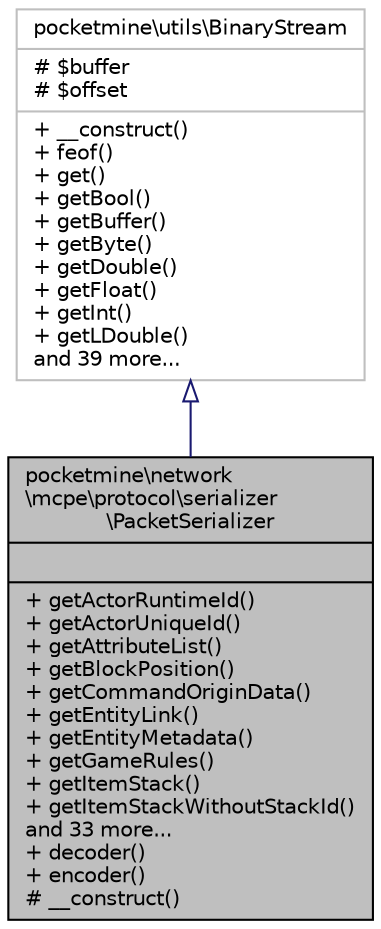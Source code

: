 digraph "pocketmine\network\mcpe\protocol\serializer\PacketSerializer"
{
 // INTERACTIVE_SVG=YES
 // LATEX_PDF_SIZE
  edge [fontname="Helvetica",fontsize="10",labelfontname="Helvetica",labelfontsize="10"];
  node [fontname="Helvetica",fontsize="10",shape=record];
  Node1 [label="{pocketmine\\network\l\\mcpe\\protocol\\serializer\l\\PacketSerializer\n||+ getActorRuntimeId()\l+ getActorUniqueId()\l+ getAttributeList()\l+ getBlockPosition()\l+ getCommandOriginData()\l+ getEntityLink()\l+ getEntityMetadata()\l+ getGameRules()\l+ getItemStack()\l+ getItemStackWithoutStackId()\land 33 more...\l+ decoder()\l+ encoder()\l# __construct()\l}",height=0.2,width=0.4,color="black", fillcolor="grey75", style="filled", fontcolor="black",tooltip=" "];
  Node2 -> Node1 [dir="back",color="midnightblue",fontsize="10",style="solid",arrowtail="onormal",fontname="Helvetica"];
  Node2 [label="{pocketmine\\utils\\BinaryStream\n|# $buffer\l# $offset\l|+ __construct()\l+ feof()\l+ get()\l+ getBool()\l+ getBuffer()\l+ getByte()\l+ getDouble()\l+ getFloat()\l+ getInt()\l+ getLDouble()\land 39 more...\l}",height=0.2,width=0.4,color="grey75", fillcolor="white", style="filled",URL="$d6/dc6/classpocketmine_1_1utils_1_1_binary_stream.html",tooltip=" "];
}
